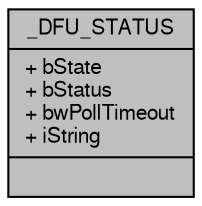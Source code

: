 digraph "_DFU_STATUS"
{
  edge [fontname="FreeSans",fontsize="10",labelfontname="FreeSans",labelfontsize="10"];
  node [fontname="FreeSans",fontsize="10",shape=record];
  Node1 [label="{_DFU_STATUS\n|+ bState\l+ bStatus\l+ bwPollTimeout\l+ iString\l|}",height=0.2,width=0.4,color="black", fillcolor="grey75", style="filled", fontcolor="black"];
}
